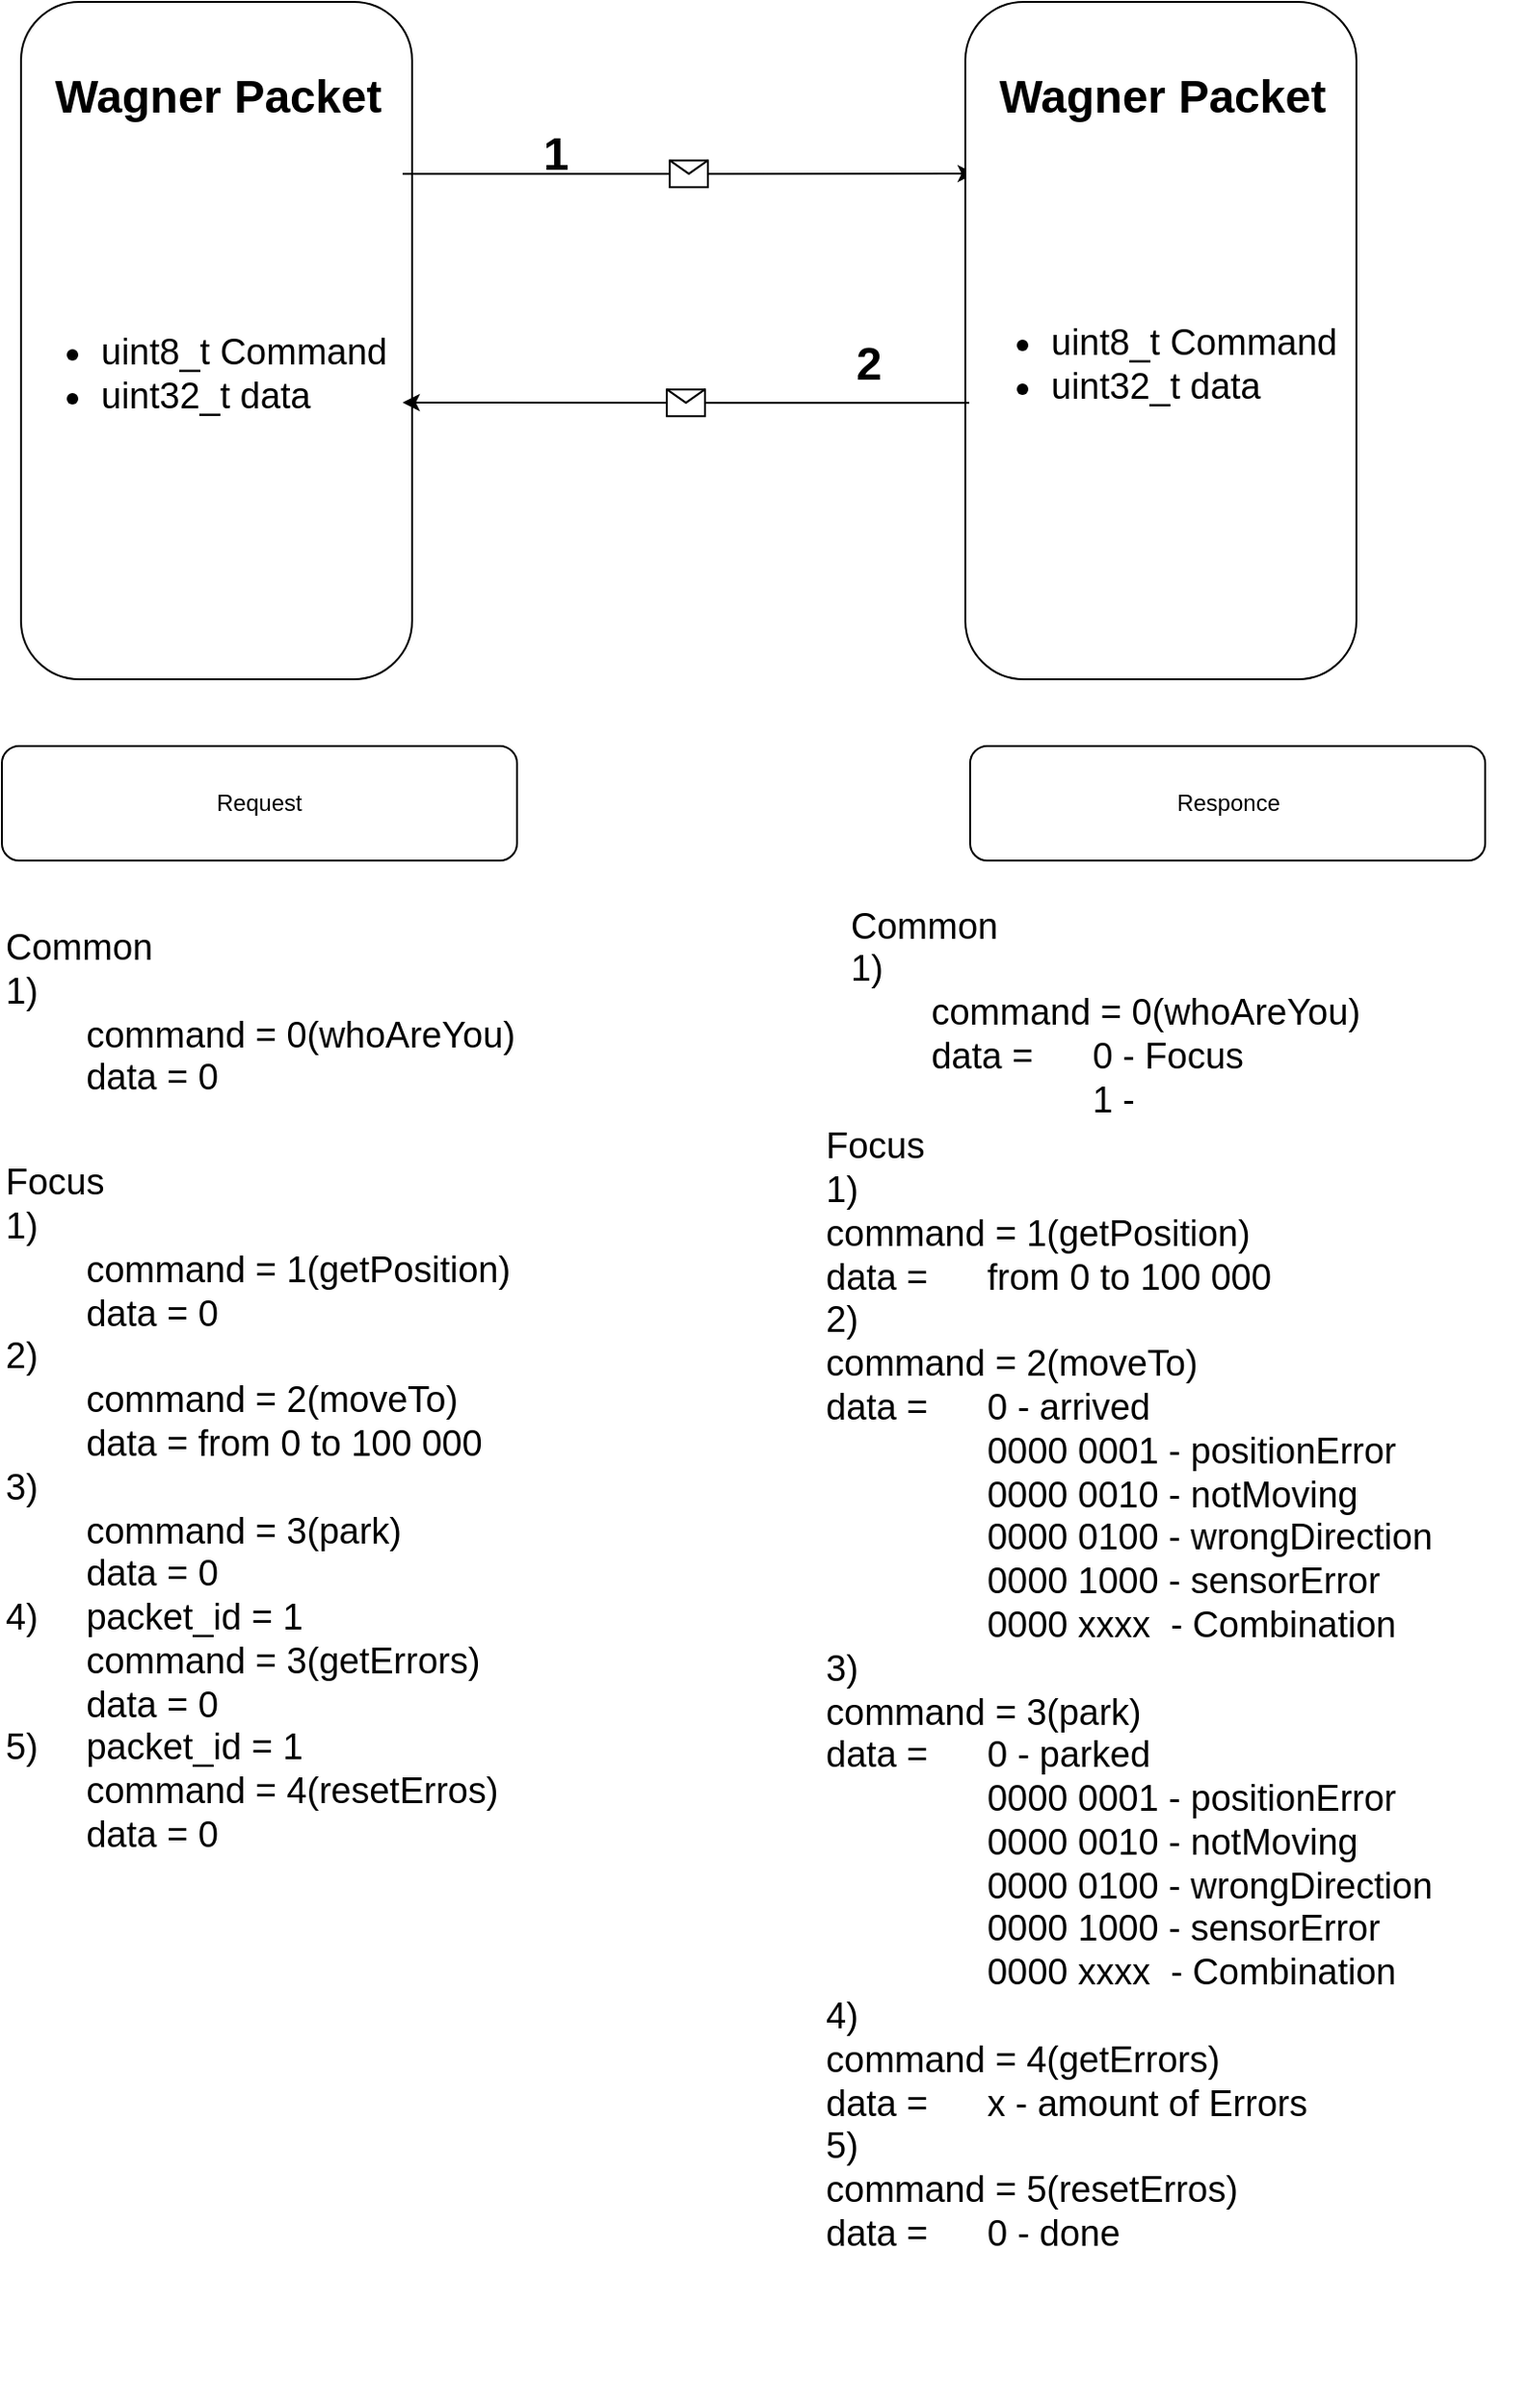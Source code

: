 <mxfile version="20.0.1" type="github"><diagram id="oiTlF44VMMRqDAOofuqA" name="Page-1"><mxGraphModel dx="1247" dy="654" grid="1" gridSize="10" guides="1" tooltips="1" connect="1" arrows="1" fold="1" page="1" pageScale="1" pageWidth="827" pageHeight="1169" math="0" shadow="0"><root><mxCell id="0"/><mxCell id="1" parent="0"/><mxCell id="ZElLYo4zLrctBlLrPgaS-2" value="" style="rounded=1;whiteSpace=wrap;html=1;fontFamily=Helvetica;rotation=90;" parent="1" vertex="1"><mxGeometry x="-55" y="105" width="355" height="205" as="geometry"/></mxCell><mxCell id="ZElLYo4zLrctBlLrPgaS-3" value="" style="endArrow=classic;html=1;rounded=0;fontFamily=Helvetica;exitX=0.254;exitY=0.024;exitDx=0;exitDy=0;exitPerimeter=0;" parent="1" source="ZElLYo4zLrctBlLrPgaS-2" edge="1"><mxGeometry relative="1" as="geometry"><mxPoint x="230" y="120" as="sourcePoint"/><mxPoint x="520" y="120" as="targetPoint"/></mxGeometry></mxCell><mxCell id="ZElLYo4zLrctBlLrPgaS-4" value="" style="shape=message;html=1;outlineConnect=0;fontFamily=Helvetica;" parent="ZElLYo4zLrctBlLrPgaS-3" vertex="1"><mxGeometry width="20" height="14" relative="1" as="geometry"><mxPoint x="-10" y="-7" as="offset"/></mxGeometry></mxCell><mxCell id="ZElLYo4zLrctBlLrPgaS-6" value="&lt;ul style=&quot;font-size: 19px;&quot;&gt;&lt;li style=&quot;font-size: 19px;&quot;&gt;&lt;span style=&quot;background-color: initial;&quot;&gt;uint8_t Command&lt;/span&gt;&lt;br&gt;&lt;/li&gt;&lt;li style=&quot;font-size: 19px;&quot;&gt;uint32_t data&lt;/li&gt;&lt;/ul&gt;" style="text;strokeColor=none;fillColor=none;html=1;whiteSpace=wrap;verticalAlign=middle;overflow=hidden;fontFamily=Helvetica;fontSize=19;" parent="1" vertex="1"><mxGeometry x="20" y="150" width="200" height="150" as="geometry"/></mxCell><mxCell id="ZElLYo4zLrctBlLrPgaS-7" value="Wagner Packet" style="text;strokeColor=none;fillColor=none;html=1;fontSize=24;fontStyle=1;verticalAlign=middle;align=center;fontFamily=Helvetica;" parent="1" vertex="1"><mxGeometry x="72.5" y="55" width="100" height="50" as="geometry"/></mxCell><mxCell id="ZElLYo4zLrctBlLrPgaS-8" value="" style="rounded=1;whiteSpace=wrap;html=1;fontFamily=Helvetica;rotation=90;" parent="1" vertex="1"><mxGeometry x="440" y="105" width="355" height="205" as="geometry"/></mxCell><mxCell id="ZElLYo4zLrctBlLrPgaS-9" value="Wagner Packet" style="text;strokeColor=none;fillColor=none;html=1;fontSize=24;fontStyle=1;verticalAlign=middle;align=center;fontFamily=Helvetica;" parent="1" vertex="1"><mxGeometry x="567.5" y="55" width="100" height="50" as="geometry"/></mxCell><mxCell id="ZElLYo4zLrctBlLrPgaS-11" value="1" style="text;strokeColor=none;fillColor=none;html=1;fontSize=24;fontStyle=1;verticalAlign=middle;align=center;fontFamily=Helvetica;" parent="1" vertex="1"><mxGeometry x="250" y="90" width="100" height="40" as="geometry"/></mxCell><mxCell id="ZElLYo4zLrctBlLrPgaS-13" value="" style="endArrow=classic;html=1;rounded=0;fontFamily=Helvetica;exitX=0.592;exitY=0.99;exitDx=0;exitDy=0;exitPerimeter=0;" parent="1" source="ZElLYo4zLrctBlLrPgaS-8" edge="1"><mxGeometry relative="1" as="geometry"><mxPoint x="459" y="240" as="sourcePoint"/><mxPoint x="220" y="240" as="targetPoint"/></mxGeometry></mxCell><mxCell id="ZElLYo4zLrctBlLrPgaS-14" value="" style="shape=message;html=1;outlineConnect=0;fontFamily=Helvetica;" parent="ZElLYo4zLrctBlLrPgaS-13" vertex="1"><mxGeometry width="20" height="14" relative="1" as="geometry"><mxPoint x="-10" y="-7" as="offset"/></mxGeometry></mxCell><mxCell id="ZElLYo4zLrctBlLrPgaS-15" value="2" style="text;strokeColor=none;fillColor=none;html=1;fontSize=24;fontStyle=1;verticalAlign=middle;align=center;fontFamily=Helvetica;" parent="1" vertex="1"><mxGeometry x="414" y="200" width="100" height="40" as="geometry"/></mxCell><mxCell id="ZElLYo4zLrctBlLrPgaS-16" value="&lt;div&gt;Focus&lt;/div&gt;&lt;div&gt;1) &lt;span style=&quot;white-space: pre;&quot;&gt;&#9;&lt;/span&gt;&lt;/div&gt;&lt;div&gt;&lt;span style=&quot;background-color: initial;&quot;&gt;&lt;span style=&quot;white-space: pre;&quot;&gt;&#9;&lt;/span&gt;command = 1(getPosition)&lt;/span&gt;&lt;/div&gt;&lt;div&gt;&lt;span style=&quot;white-space: pre;&quot;&gt;&#9;&lt;/span&gt;data = 0&lt;br&gt;&lt;/div&gt;&lt;div&gt;2)&lt;span style=&quot;white-space: pre;&quot;&gt;&#9;&lt;/span&gt;&lt;/div&gt;&lt;div&gt;&lt;span style=&quot;background-color: initial;&quot;&gt;&lt;span style=&quot;white-space: pre;&quot;&gt;&#9;&lt;/span&gt;command = 2(moveTo)&lt;/span&gt;&lt;/div&gt;&lt;div&gt;&lt;span style=&quot;white-space: pre;&quot;&gt;&#9;&lt;/span&gt;data = from 0 to 100 000&lt;br&gt;&lt;/div&gt;&lt;div&gt;3) &lt;span style=&quot;white-space: pre;&quot;&gt;&#9;&lt;/span&gt;&lt;/div&gt;&lt;div&gt;&lt;span style=&quot;background-color: initial;&quot;&gt;&lt;span style=&quot;white-space: pre;&quot;&gt;&#9;&lt;/span&gt;command = 3(park)&lt;/span&gt;&lt;/div&gt;&lt;div&gt;&lt;span style=&quot;white-space: pre;&quot;&gt;&#9;&lt;/span&gt;data = 0&lt;br&gt;&lt;/div&gt;&lt;div&gt;4)&lt;span style=&quot;white-space: pre;&quot;&gt;&#9;&lt;/span&gt;packet_id = 1&lt;/div&gt;&lt;div&gt;&lt;span style=&quot;white-space: pre;&quot;&gt;&#9;&lt;/span&gt;command = 3(getErrors)&lt;br&gt;&lt;/div&gt;&lt;div&gt;&lt;span style=&quot;white-space: pre;&quot;&gt;&#9;&lt;/span&gt;data = 0&lt;br&gt;&lt;/div&gt;&lt;div&gt;5)&lt;span style=&quot;white-space: pre;&quot;&gt;&#9;&lt;/span&gt;packet_id = 1&lt;/div&gt;&lt;div&gt;&lt;span style=&quot;white-space: pre;&quot;&gt;&#9;&lt;/span&gt;command = 4(resetErros)&lt;br&gt;&lt;/div&gt;&lt;div&gt;&lt;span style=&quot;white-space: pre;&quot;&gt;&#9;&lt;/span&gt;data = 0&lt;/div&gt;" style="text;strokeColor=none;fillColor=none;html=1;whiteSpace=wrap;verticalAlign=middle;overflow=hidden;fontFamily=Helvetica;fontSize=19;" parent="1" vertex="1"><mxGeometry x="10" y="540" width="330" height="560" as="geometry"/></mxCell><mxCell id="KoIHrCatq8Dutg20U6S6-1" value="&lt;ul style=&quot;font-size: 19px;&quot;&gt;&lt;li style=&quot;font-size: 19px;&quot;&gt;&lt;span style=&quot;background-color: initial;&quot;&gt;uint8_t Command&lt;/span&gt;&lt;br&gt;&lt;/li&gt;&lt;li style=&quot;font-size: 19px;&quot;&gt;uint32_t data&lt;/li&gt;&lt;/ul&gt;" style="text;strokeColor=none;fillColor=none;html=1;whiteSpace=wrap;verticalAlign=middle;overflow=hidden;fontFamily=Helvetica;fontSize=19;" parent="1" vertex="1"><mxGeometry x="517.5" y="145" width="200" height="150" as="geometry"/></mxCell><mxCell id="KoIHrCatq8Dutg20U6S6-7" value="&lt;div&gt;Common&lt;/div&gt;&lt;div&gt;1)&lt;span style=&quot;white-space: pre;&quot;&gt;&#9;&lt;/span&gt;&lt;/div&gt;&lt;div&gt;&lt;span style=&quot;background-color: initial;&quot;&gt;&lt;span style=&quot;white-space: pre;&quot;&gt;&#9;&lt;/span&gt;command = 0(whoAreYou)&lt;/span&gt;&lt;/div&gt;&lt;div&gt;&lt;span style=&quot;white-space: pre;&quot;&gt;&#9;&lt;/span&gt;data = 0&lt;/div&gt;" style="text;strokeColor=none;fillColor=none;html=1;whiteSpace=wrap;verticalAlign=middle;overflow=hidden;fontFamily=Helvetica;fontSize=19;" parent="1" vertex="1"><mxGeometry x="10" y="500" width="330" height="120" as="geometry"/></mxCell><mxCell id="KoIHrCatq8Dutg20U6S6-9" value="Request" style="rounded=1;whiteSpace=wrap;html=1;" parent="1" vertex="1"><mxGeometry x="10" y="420" width="270" height="60" as="geometry"/></mxCell><mxCell id="KoIHrCatq8Dutg20U6S6-10" value="Responce" style="rounded=1;whiteSpace=wrap;html=1;" parent="1" vertex="1"><mxGeometry x="517.5" y="420" width="270" height="60" as="geometry"/></mxCell><mxCell id="KoIHrCatq8Dutg20U6S6-12" value="&lt;div&gt;Focus&lt;/div&gt;&lt;div&gt;1)&amp;nbsp;&lt;/div&gt;&lt;div&gt;&lt;span style=&quot;&quot;&gt;&#9;&lt;/span&gt;command = 1(getPosition)&lt;br&gt;&lt;/div&gt;&lt;div&gt;&lt;span style=&quot;&quot;&gt;&#9;&lt;/span&gt;data = &lt;span style=&quot;white-space: pre;&quot;&gt;&#9;&lt;/span&gt;from 0 to 100 000&lt;br&gt;&lt;/div&gt;&lt;div&gt;2)&lt;span style=&quot;&quot;&gt;&#9;&lt;/span&gt;&lt;/div&gt;&lt;div&gt;&lt;span style=&quot;&quot;&gt;&#9;&lt;/span&gt;command = 2(moveTo)&lt;br&gt;&lt;/div&gt;&lt;div&gt;&lt;span style=&quot;&quot;&gt;&#9;&lt;/span&gt;data =&amp;nbsp; &lt;span style=&quot;white-space: pre;&quot;&gt;&#9;&lt;/span&gt;0 - arrived&lt;/div&gt;&lt;div&gt;&lt;span style=&quot;&quot;&gt;&#9;&lt;/span&gt;&lt;span style=&quot;&quot;&gt;&#9;&lt;/span&gt;&lt;span style=&quot;white-space: pre;&quot;&gt;&#9;&lt;/span&gt;&lt;span style=&quot;white-space: pre;&quot;&gt;&#9;&lt;/span&gt;0000 0001 - positionError&lt;br&gt;&lt;/div&gt;&lt;div&gt;&lt;span style=&quot;&quot;&gt;&#9;&lt;/span&gt;&lt;span style=&quot;&quot;&gt;&#9;&lt;/span&gt;&lt;span style=&quot;white-space: pre;&quot;&gt;&#9;&lt;/span&gt;&lt;span style=&quot;white-space: pre;&quot;&gt;&#9;&lt;/span&gt;0000 0010 - notMoving&lt;br&gt;&lt;/div&gt;&lt;div&gt;&lt;span style=&quot;&quot;&gt;&#9;&lt;/span&gt;&lt;span style=&quot;&quot;&gt;&#9;&lt;/span&gt;&lt;span style=&quot;white-space: pre;&quot;&gt;&#9;&lt;/span&gt;&lt;span style=&quot;white-space: pre;&quot;&gt;&#9;&lt;/span&gt;0000 0100 - wrongDirection&lt;span style=&quot;&quot;&gt;&#9;&lt;/span&gt;&lt;br&gt;&lt;/div&gt;&lt;div&gt;&lt;span style=&quot;&quot;&gt;&#9;&lt;/span&gt;&lt;span style=&quot;&quot;&gt;&#9;&lt;/span&gt;&lt;span style=&quot;white-space: pre;&quot;&gt;&#9;&lt;/span&gt;&lt;span style=&quot;white-space: pre;&quot;&gt;&#9;&lt;/span&gt;0000 1000 - sensorError&lt;br&gt;&lt;/div&gt;&lt;div&gt;&lt;span style=&quot;&quot;&gt;&#9;&lt;/span&gt;&lt;span style=&quot;&quot;&gt;&#9;&lt;/span&gt;&lt;span style=&quot;white-space: pre;&quot;&gt;&#9;&lt;/span&gt;&lt;span style=&quot;white-space: pre;&quot;&gt;&#9;&lt;/span&gt;0000 xxxx&amp;nbsp; - Combination&lt;br&gt;&lt;/div&gt;&lt;div&gt;3)&amp;nbsp;&lt;/div&gt;&lt;div&gt;&lt;span style=&quot;&quot;&gt;&#9;&lt;/span&gt;command = 3(park)&lt;br&gt;&lt;/div&gt;&lt;div&gt;&lt;span style=&quot;&quot;&gt;&#9;&lt;/span&gt;data = &lt;span style=&quot;white-space: pre;&quot;&gt;&#9;&lt;/span&gt;0 - parked&lt;/div&gt;&lt;div&gt;&lt;span style=&quot;&quot;&gt;&#9;&lt;/span&gt;&lt;span style=&quot;&quot;&gt;&#9;&lt;/span&gt;&lt;span style=&quot;background-color: initial;&quot;&gt;&#9;&lt;/span&gt;&lt;span style=&quot;background-color: initial;&quot;&gt;&#9;&lt;/span&gt;&lt;span style=&quot;background-color: initial;&quot;&gt;&lt;span style=&quot;white-space: pre;&quot;&gt;&#9;&lt;/span&gt;&lt;span style=&quot;white-space: pre;&quot;&gt;&#9;&lt;/span&gt;0000 0001 - positionError&lt;/span&gt;&lt;br&gt;&lt;/div&gt;&lt;div&gt;&lt;span style=&quot;&quot;&gt;&#9;&lt;/span&gt;&lt;span style=&quot;&quot;&gt;&#9;&lt;/span&gt;&lt;span style=&quot;white-space: pre;&quot;&gt;&#9;&lt;/span&gt;&lt;span style=&quot;white-space: pre;&quot;&gt;&#9;&lt;/span&gt;0000 0010 - notMoving&lt;br&gt;&lt;/div&gt;&lt;div&gt;&lt;span style=&quot;&quot;&gt;&#9;&lt;/span&gt;&lt;span style=&quot;&quot;&gt;&#9;&lt;/span&gt;&lt;span style=&quot;white-space: pre;&quot;&gt;&#9;&lt;/span&gt;&lt;span style=&quot;white-space: pre;&quot;&gt;&#9;&lt;/span&gt;0000 0100 - wrongDirection&lt;span style=&quot;&quot;&gt;&#9;&lt;/span&gt;&lt;br&gt;&lt;/div&gt;&lt;div&gt;&lt;span style=&quot;&quot;&gt;&#9;&lt;/span&gt;&lt;span style=&quot;&quot;&gt;&#9;&lt;/span&gt;&lt;span style=&quot;white-space: pre;&quot;&gt;&#9;&lt;/span&gt;&lt;span style=&quot;white-space: pre;&quot;&gt;&#9;&lt;/span&gt;0000 1000 - sensorError&lt;br&gt;&lt;/div&gt;&lt;div&gt;&lt;span style=&quot;&quot;&gt;&#9;&lt;/span&gt;&lt;span style=&quot;&quot;&gt;&#9;&lt;/span&gt;&lt;span style=&quot;white-space: pre;&quot;&gt;&#9;&lt;/span&gt;&lt;span style=&quot;white-space: pre;&quot;&gt;&#9;&lt;/span&gt;0000 xxxx&amp;nbsp; - Combination&lt;/div&gt;&lt;div&gt;4)&lt;span style=&quot;&quot;&gt;&#9;&lt;/span&gt;&lt;/div&gt;&lt;div&gt;&lt;span style=&quot;&quot;&gt;&#9;&lt;/span&gt;command = 4(getErrors)&lt;br&gt;&lt;/div&gt;&lt;div&gt;&lt;span style=&quot;&quot;&gt;&#9;&lt;/span&gt;data = &lt;span style=&quot;white-space: pre;&quot;&gt;&#9;&lt;/span&gt;x - amount of Errors&lt;/div&gt;&lt;div&gt;5)&lt;span style=&quot;&quot;&gt;&#9;&lt;/span&gt;&lt;/div&gt;&lt;div&gt;&lt;span style=&quot;&quot;&gt;&#9;&lt;/span&gt;command = 5(resetErros)&lt;br&gt;&lt;/div&gt;&lt;div&gt;&lt;span style=&quot;&quot;&gt;&#9;&lt;/span&gt;data = &lt;span style=&quot;white-space: pre;&quot;&gt;&#9;&lt;/span&gt;0 - done&lt;/div&gt;" style="text;strokeColor=none;fillColor=none;html=1;whiteSpace=wrap;verticalAlign=middle;overflow=hidden;fontFamily=Helvetica;fontSize=19;" parent="1" vertex="1"><mxGeometry x="440" y="540" width="370" height="750" as="geometry"/></mxCell><mxCell id="KoIHrCatq8Dutg20U6S6-13" value="&lt;div&gt;Common&lt;/div&gt;&lt;div&gt;1) &lt;span style=&quot;white-space: pre;&quot;&gt;&#9;&lt;/span&gt;&lt;/div&gt;&lt;div&gt;&lt;span style=&quot;white-space: pre;&quot;&gt;&#9;&lt;/span&gt;command = 0(whoAreYou)&lt;br&gt;&lt;/div&gt;&lt;div&gt;&lt;span style=&quot;white-space: pre;&quot;&gt;&#9;&lt;/span&gt;data =&lt;span style=&quot;white-space: pre;&quot;&gt;&#9;&lt;/span&gt;0 - Focus&lt;/div&gt;&lt;div&gt;&lt;span style=&quot;background-color: initial; white-space: pre;&quot;&gt;&lt;span style=&quot;white-space: pre;&quot;&gt;&#9;&lt;/span&gt;&lt;span style=&quot;white-space: pre;&quot;&gt;&#9;&lt;/span&gt;&lt;span style=&quot;white-space: pre;&quot;&gt;&#9;&lt;/span&gt;1 - &#9;&lt;/span&gt;&lt;/div&gt;" style="text;strokeColor=none;fillColor=none;html=1;whiteSpace=wrap;verticalAlign=middle;overflow=hidden;fontFamily=Helvetica;fontSize=19;" parent="1" vertex="1"><mxGeometry x="452.5" y="500" width="330" height="120" as="geometry"/></mxCell></root></mxGraphModel></diagram></mxfile>